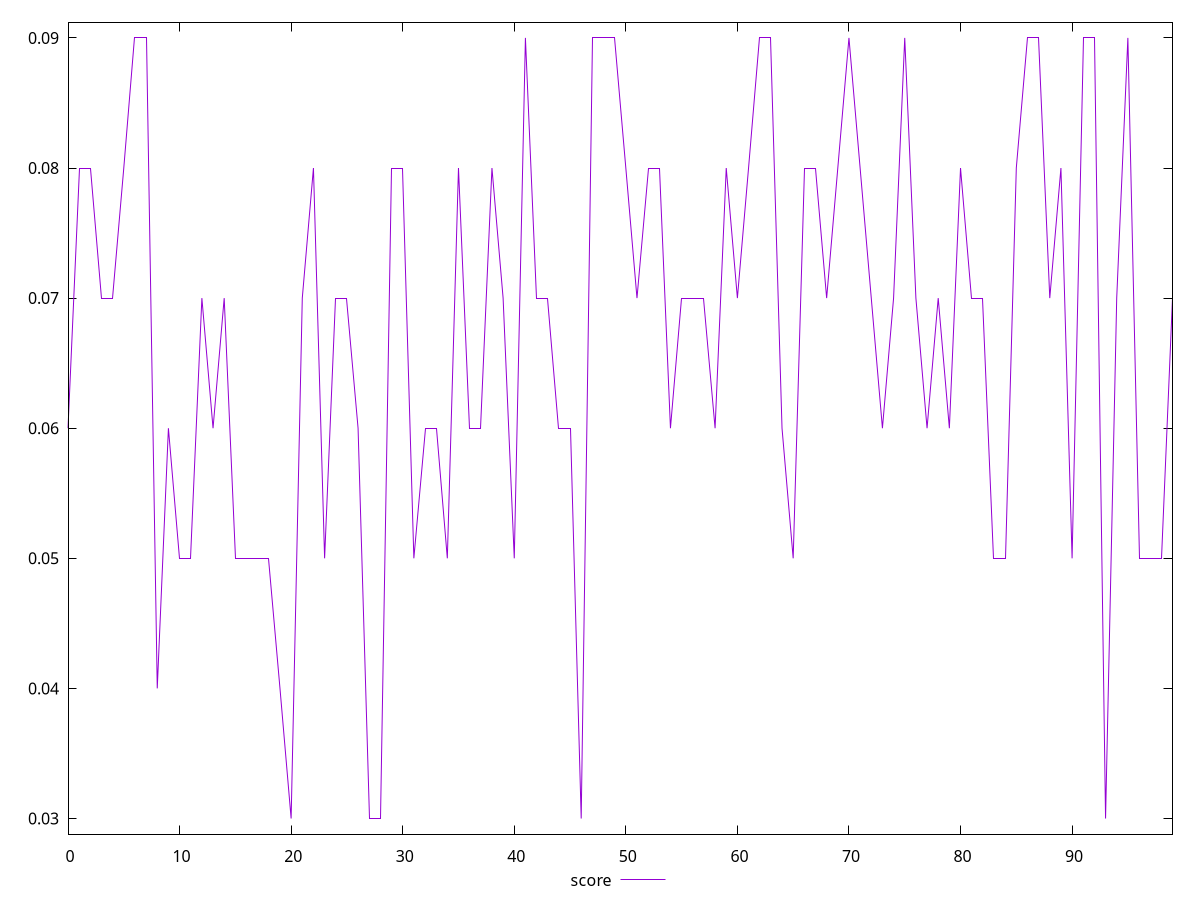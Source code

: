 reset

$score <<EOF
0 0.06
1 0.08
2 0.08
3 0.07
4 0.07
5 0.08
6 0.09
7 0.09
8 0.04
9 0.06
10 0.05
11 0.05
12 0.07
13 0.06
14 0.07
15 0.05
16 0.05
17 0.05
18 0.05
19 0.04
20 0.03
21 0.07
22 0.08
23 0.05
24 0.07
25 0.07
26 0.06
27 0.03
28 0.03
29 0.08
30 0.08
31 0.05
32 0.06
33 0.06
34 0.05
35 0.08
36 0.06
37 0.06
38 0.08
39 0.07
40 0.05
41 0.09
42 0.07
43 0.07
44 0.06
45 0.06
46 0.03
47 0.09
48 0.09
49 0.09
50 0.08
51 0.07
52 0.08
53 0.08
54 0.06
55 0.07
56 0.07
57 0.07
58 0.06
59 0.08
60 0.07
61 0.08
62 0.09
63 0.09
64 0.06
65 0.05
66 0.08
67 0.08
68 0.07
69 0.08
70 0.09
71 0.08
72 0.07
73 0.06
74 0.07
75 0.09
76 0.07
77 0.06
78 0.07
79 0.06
80 0.08
81 0.07
82 0.07
83 0.05
84 0.05
85 0.08
86 0.09
87 0.09
88 0.07
89 0.08
90 0.05
91 0.09
92 0.09
93 0.03
94 0.07
95 0.09
96 0.05
97 0.05
98 0.05
99 0.07
EOF

set key outside below
set xrange [0:99]
set yrange [0.0288:0.0912]
set trange [0.0288:0.0912]
set terminal svg size 640, 500 enhanced background rgb 'white'
set output "report_00015_2021-02-09T16-11-33.973Z/interactive/samples/pages+cached/score/values.svg"

plot $score title "score" with line

reset
